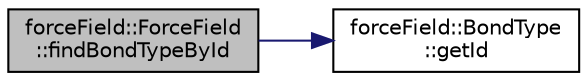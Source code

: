 digraph "forceField::ForceField::findBondTypeById"
{
 // LATEX_PDF_SIZE
  edge [fontname="Helvetica",fontsize="10",labelfontname="Helvetica",labelfontsize="10"];
  node [fontname="Helvetica",fontsize="10",shape=record];
  rankdir="LR";
  Node1 [label="forceField::ForceField\l::findBondTypeById",height=0.2,width=0.4,color="black", fillcolor="grey75", style="filled", fontcolor="black",tooltip="find bond type by id"];
  Node1 -> Node2 [color="midnightblue",fontsize="10",style="solid",fontname="Helvetica"];
  Node2 [label="forceField::BondType\l::getId",height=0.2,width=0.4,color="black", fillcolor="white", style="filled",URL="$classforceField_1_1BondType.html#a91865b376bf6712923911fcb142a6b51",tooltip=" "];
}
